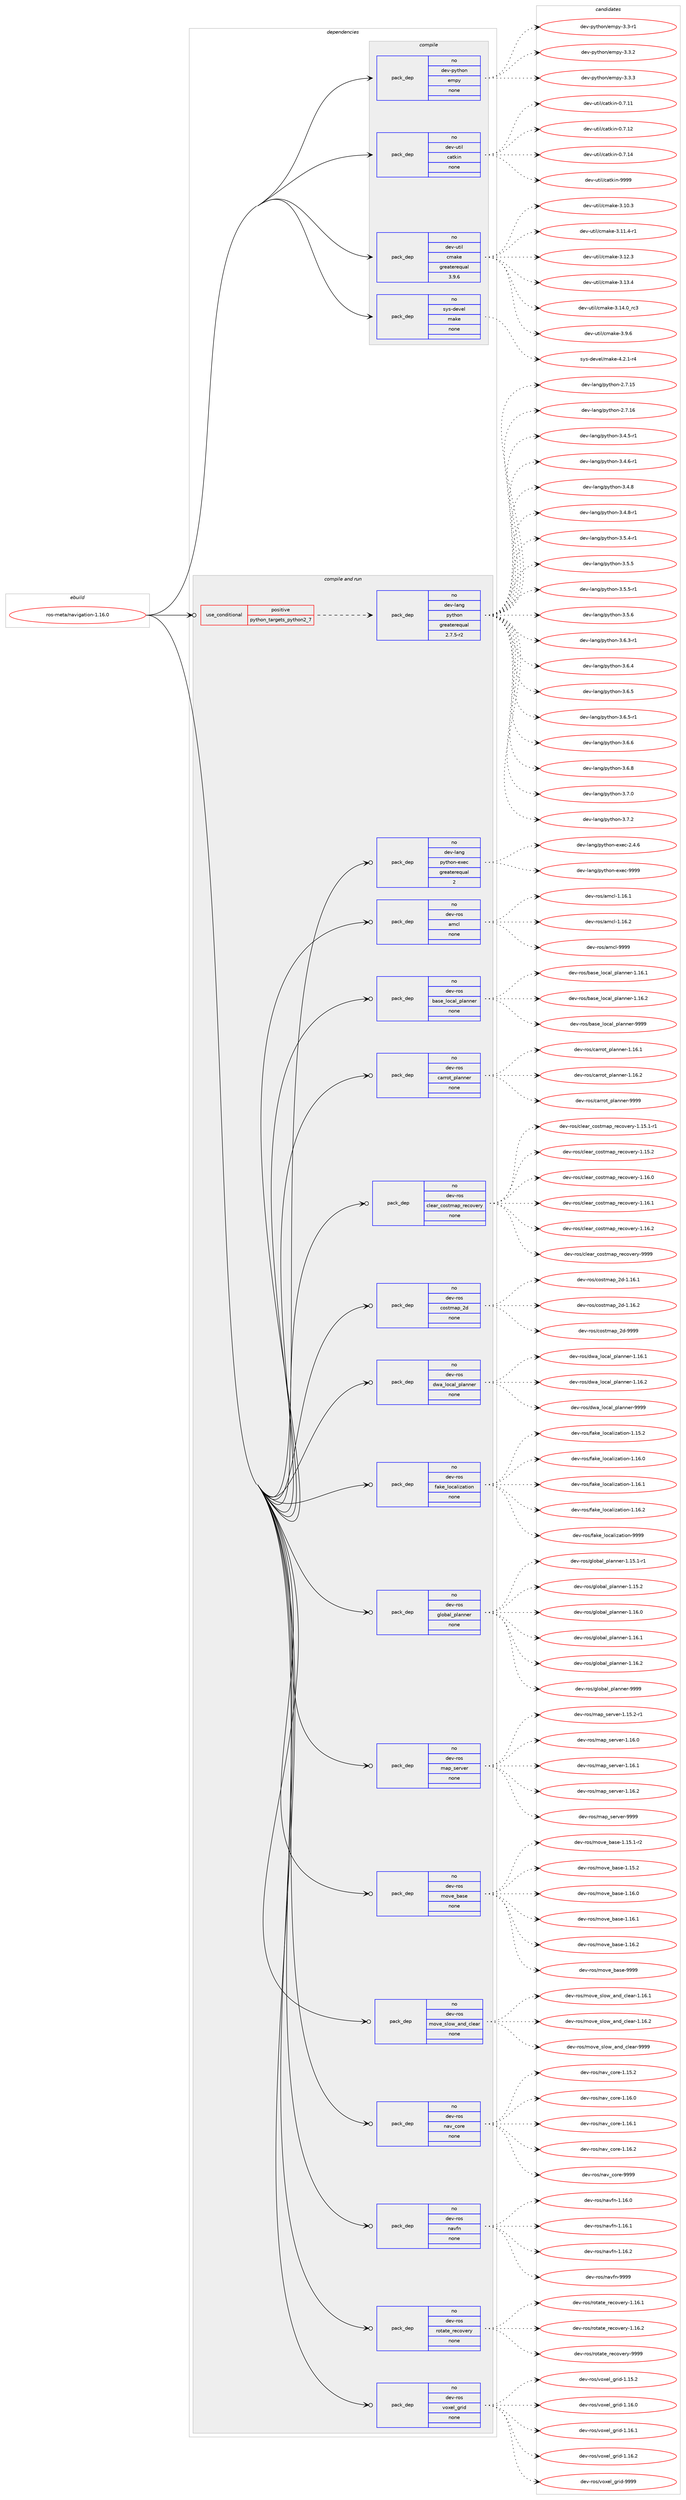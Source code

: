 digraph prolog {

# *************
# Graph options
# *************

newrank=true;
concentrate=true;
compound=true;
graph [rankdir=LR,fontname=Helvetica,fontsize=10,ranksep=1.5];#, ranksep=2.5, nodesep=0.2];
edge  [arrowhead=vee];
node  [fontname=Helvetica,fontsize=10];

# **********
# The ebuild
# **********

subgraph cluster_leftcol {
color=gray;
rank=same;
label=<<i>ebuild</i>>;
id [label="ros-meta/navigation-1.16.0", color=red, width=4, href="../ros-meta/navigation-1.16.0.svg"];
}

# ****************
# The dependencies
# ****************

subgraph cluster_midcol {
color=gray;
label=<<i>dependencies</i>>;
subgraph cluster_compile {
fillcolor="#eeeeee";
style=filled;
label=<<i>compile</i>>;
subgraph pack1203982 {
dependency1683268 [label=<<TABLE BORDER="0" CELLBORDER="1" CELLSPACING="0" CELLPADDING="4" WIDTH="220"><TR><TD ROWSPAN="6" CELLPADDING="30">pack_dep</TD></TR><TR><TD WIDTH="110">no</TD></TR><TR><TD>dev-python</TD></TR><TR><TD>empy</TD></TR><TR><TD>none</TD></TR><TR><TD></TD></TR></TABLE>>, shape=none, color=blue];
}
id:e -> dependency1683268:w [weight=20,style="solid",arrowhead="vee"];
subgraph pack1203983 {
dependency1683269 [label=<<TABLE BORDER="0" CELLBORDER="1" CELLSPACING="0" CELLPADDING="4" WIDTH="220"><TR><TD ROWSPAN="6" CELLPADDING="30">pack_dep</TD></TR><TR><TD WIDTH="110">no</TD></TR><TR><TD>dev-util</TD></TR><TR><TD>catkin</TD></TR><TR><TD>none</TD></TR><TR><TD></TD></TR></TABLE>>, shape=none, color=blue];
}
id:e -> dependency1683269:w [weight=20,style="solid",arrowhead="vee"];
subgraph pack1203984 {
dependency1683270 [label=<<TABLE BORDER="0" CELLBORDER="1" CELLSPACING="0" CELLPADDING="4" WIDTH="220"><TR><TD ROWSPAN="6" CELLPADDING="30">pack_dep</TD></TR><TR><TD WIDTH="110">no</TD></TR><TR><TD>dev-util</TD></TR><TR><TD>cmake</TD></TR><TR><TD>greaterequal</TD></TR><TR><TD>3.9.6</TD></TR></TABLE>>, shape=none, color=blue];
}
id:e -> dependency1683270:w [weight=20,style="solid",arrowhead="vee"];
subgraph pack1203985 {
dependency1683271 [label=<<TABLE BORDER="0" CELLBORDER="1" CELLSPACING="0" CELLPADDING="4" WIDTH="220"><TR><TD ROWSPAN="6" CELLPADDING="30">pack_dep</TD></TR><TR><TD WIDTH="110">no</TD></TR><TR><TD>sys-devel</TD></TR><TR><TD>make</TD></TR><TR><TD>none</TD></TR><TR><TD></TD></TR></TABLE>>, shape=none, color=blue];
}
id:e -> dependency1683271:w [weight=20,style="solid",arrowhead="vee"];
}
subgraph cluster_compileandrun {
fillcolor="#eeeeee";
style=filled;
label=<<i>compile and run</i>>;
subgraph cond451757 {
dependency1683272 [label=<<TABLE BORDER="0" CELLBORDER="1" CELLSPACING="0" CELLPADDING="4"><TR><TD ROWSPAN="3" CELLPADDING="10">use_conditional</TD></TR><TR><TD>positive</TD></TR><TR><TD>python_targets_python2_7</TD></TR></TABLE>>, shape=none, color=red];
subgraph pack1203986 {
dependency1683273 [label=<<TABLE BORDER="0" CELLBORDER="1" CELLSPACING="0" CELLPADDING="4" WIDTH="220"><TR><TD ROWSPAN="6" CELLPADDING="30">pack_dep</TD></TR><TR><TD WIDTH="110">no</TD></TR><TR><TD>dev-lang</TD></TR><TR><TD>python</TD></TR><TR><TD>greaterequal</TD></TR><TR><TD>2.7.5-r2</TD></TR></TABLE>>, shape=none, color=blue];
}
dependency1683272:e -> dependency1683273:w [weight=20,style="dashed",arrowhead="vee"];
}
id:e -> dependency1683272:w [weight=20,style="solid",arrowhead="odotvee"];
subgraph pack1203987 {
dependency1683274 [label=<<TABLE BORDER="0" CELLBORDER="1" CELLSPACING="0" CELLPADDING="4" WIDTH="220"><TR><TD ROWSPAN="6" CELLPADDING="30">pack_dep</TD></TR><TR><TD WIDTH="110">no</TD></TR><TR><TD>dev-lang</TD></TR><TR><TD>python-exec</TD></TR><TR><TD>greaterequal</TD></TR><TR><TD>2</TD></TR></TABLE>>, shape=none, color=blue];
}
id:e -> dependency1683274:w [weight=20,style="solid",arrowhead="odotvee"];
subgraph pack1203988 {
dependency1683275 [label=<<TABLE BORDER="0" CELLBORDER="1" CELLSPACING="0" CELLPADDING="4" WIDTH="220"><TR><TD ROWSPAN="6" CELLPADDING="30">pack_dep</TD></TR><TR><TD WIDTH="110">no</TD></TR><TR><TD>dev-ros</TD></TR><TR><TD>amcl</TD></TR><TR><TD>none</TD></TR><TR><TD></TD></TR></TABLE>>, shape=none, color=blue];
}
id:e -> dependency1683275:w [weight=20,style="solid",arrowhead="odotvee"];
subgraph pack1203989 {
dependency1683276 [label=<<TABLE BORDER="0" CELLBORDER="1" CELLSPACING="0" CELLPADDING="4" WIDTH="220"><TR><TD ROWSPAN="6" CELLPADDING="30">pack_dep</TD></TR><TR><TD WIDTH="110">no</TD></TR><TR><TD>dev-ros</TD></TR><TR><TD>base_local_planner</TD></TR><TR><TD>none</TD></TR><TR><TD></TD></TR></TABLE>>, shape=none, color=blue];
}
id:e -> dependency1683276:w [weight=20,style="solid",arrowhead="odotvee"];
subgraph pack1203990 {
dependency1683277 [label=<<TABLE BORDER="0" CELLBORDER="1" CELLSPACING="0" CELLPADDING="4" WIDTH="220"><TR><TD ROWSPAN="6" CELLPADDING="30">pack_dep</TD></TR><TR><TD WIDTH="110">no</TD></TR><TR><TD>dev-ros</TD></TR><TR><TD>carrot_planner</TD></TR><TR><TD>none</TD></TR><TR><TD></TD></TR></TABLE>>, shape=none, color=blue];
}
id:e -> dependency1683277:w [weight=20,style="solid",arrowhead="odotvee"];
subgraph pack1203991 {
dependency1683278 [label=<<TABLE BORDER="0" CELLBORDER="1" CELLSPACING="0" CELLPADDING="4" WIDTH="220"><TR><TD ROWSPAN="6" CELLPADDING="30">pack_dep</TD></TR><TR><TD WIDTH="110">no</TD></TR><TR><TD>dev-ros</TD></TR><TR><TD>clear_costmap_recovery</TD></TR><TR><TD>none</TD></TR><TR><TD></TD></TR></TABLE>>, shape=none, color=blue];
}
id:e -> dependency1683278:w [weight=20,style="solid",arrowhead="odotvee"];
subgraph pack1203992 {
dependency1683279 [label=<<TABLE BORDER="0" CELLBORDER="1" CELLSPACING="0" CELLPADDING="4" WIDTH="220"><TR><TD ROWSPAN="6" CELLPADDING="30">pack_dep</TD></TR><TR><TD WIDTH="110">no</TD></TR><TR><TD>dev-ros</TD></TR><TR><TD>costmap_2d</TD></TR><TR><TD>none</TD></TR><TR><TD></TD></TR></TABLE>>, shape=none, color=blue];
}
id:e -> dependency1683279:w [weight=20,style="solid",arrowhead="odotvee"];
subgraph pack1203993 {
dependency1683280 [label=<<TABLE BORDER="0" CELLBORDER="1" CELLSPACING="0" CELLPADDING="4" WIDTH="220"><TR><TD ROWSPAN="6" CELLPADDING="30">pack_dep</TD></TR><TR><TD WIDTH="110">no</TD></TR><TR><TD>dev-ros</TD></TR><TR><TD>dwa_local_planner</TD></TR><TR><TD>none</TD></TR><TR><TD></TD></TR></TABLE>>, shape=none, color=blue];
}
id:e -> dependency1683280:w [weight=20,style="solid",arrowhead="odotvee"];
subgraph pack1203994 {
dependency1683281 [label=<<TABLE BORDER="0" CELLBORDER="1" CELLSPACING="0" CELLPADDING="4" WIDTH="220"><TR><TD ROWSPAN="6" CELLPADDING="30">pack_dep</TD></TR><TR><TD WIDTH="110">no</TD></TR><TR><TD>dev-ros</TD></TR><TR><TD>fake_localization</TD></TR><TR><TD>none</TD></TR><TR><TD></TD></TR></TABLE>>, shape=none, color=blue];
}
id:e -> dependency1683281:w [weight=20,style="solid",arrowhead="odotvee"];
subgraph pack1203995 {
dependency1683282 [label=<<TABLE BORDER="0" CELLBORDER="1" CELLSPACING="0" CELLPADDING="4" WIDTH="220"><TR><TD ROWSPAN="6" CELLPADDING="30">pack_dep</TD></TR><TR><TD WIDTH="110">no</TD></TR><TR><TD>dev-ros</TD></TR><TR><TD>global_planner</TD></TR><TR><TD>none</TD></TR><TR><TD></TD></TR></TABLE>>, shape=none, color=blue];
}
id:e -> dependency1683282:w [weight=20,style="solid",arrowhead="odotvee"];
subgraph pack1203996 {
dependency1683283 [label=<<TABLE BORDER="0" CELLBORDER="1" CELLSPACING="0" CELLPADDING="4" WIDTH="220"><TR><TD ROWSPAN="6" CELLPADDING="30">pack_dep</TD></TR><TR><TD WIDTH="110">no</TD></TR><TR><TD>dev-ros</TD></TR><TR><TD>map_server</TD></TR><TR><TD>none</TD></TR><TR><TD></TD></TR></TABLE>>, shape=none, color=blue];
}
id:e -> dependency1683283:w [weight=20,style="solid",arrowhead="odotvee"];
subgraph pack1203997 {
dependency1683284 [label=<<TABLE BORDER="0" CELLBORDER="1" CELLSPACING="0" CELLPADDING="4" WIDTH="220"><TR><TD ROWSPAN="6" CELLPADDING="30">pack_dep</TD></TR><TR><TD WIDTH="110">no</TD></TR><TR><TD>dev-ros</TD></TR><TR><TD>move_base</TD></TR><TR><TD>none</TD></TR><TR><TD></TD></TR></TABLE>>, shape=none, color=blue];
}
id:e -> dependency1683284:w [weight=20,style="solid",arrowhead="odotvee"];
subgraph pack1203998 {
dependency1683285 [label=<<TABLE BORDER="0" CELLBORDER="1" CELLSPACING="0" CELLPADDING="4" WIDTH="220"><TR><TD ROWSPAN="6" CELLPADDING="30">pack_dep</TD></TR><TR><TD WIDTH="110">no</TD></TR><TR><TD>dev-ros</TD></TR><TR><TD>move_slow_and_clear</TD></TR><TR><TD>none</TD></TR><TR><TD></TD></TR></TABLE>>, shape=none, color=blue];
}
id:e -> dependency1683285:w [weight=20,style="solid",arrowhead="odotvee"];
subgraph pack1203999 {
dependency1683286 [label=<<TABLE BORDER="0" CELLBORDER="1" CELLSPACING="0" CELLPADDING="4" WIDTH="220"><TR><TD ROWSPAN="6" CELLPADDING="30">pack_dep</TD></TR><TR><TD WIDTH="110">no</TD></TR><TR><TD>dev-ros</TD></TR><TR><TD>nav_core</TD></TR><TR><TD>none</TD></TR><TR><TD></TD></TR></TABLE>>, shape=none, color=blue];
}
id:e -> dependency1683286:w [weight=20,style="solid",arrowhead="odotvee"];
subgraph pack1204000 {
dependency1683287 [label=<<TABLE BORDER="0" CELLBORDER="1" CELLSPACING="0" CELLPADDING="4" WIDTH="220"><TR><TD ROWSPAN="6" CELLPADDING="30">pack_dep</TD></TR><TR><TD WIDTH="110">no</TD></TR><TR><TD>dev-ros</TD></TR><TR><TD>navfn</TD></TR><TR><TD>none</TD></TR><TR><TD></TD></TR></TABLE>>, shape=none, color=blue];
}
id:e -> dependency1683287:w [weight=20,style="solid",arrowhead="odotvee"];
subgraph pack1204001 {
dependency1683288 [label=<<TABLE BORDER="0" CELLBORDER="1" CELLSPACING="0" CELLPADDING="4" WIDTH="220"><TR><TD ROWSPAN="6" CELLPADDING="30">pack_dep</TD></TR><TR><TD WIDTH="110">no</TD></TR><TR><TD>dev-ros</TD></TR><TR><TD>rotate_recovery</TD></TR><TR><TD>none</TD></TR><TR><TD></TD></TR></TABLE>>, shape=none, color=blue];
}
id:e -> dependency1683288:w [weight=20,style="solid",arrowhead="odotvee"];
subgraph pack1204002 {
dependency1683289 [label=<<TABLE BORDER="0" CELLBORDER="1" CELLSPACING="0" CELLPADDING="4" WIDTH="220"><TR><TD ROWSPAN="6" CELLPADDING="30">pack_dep</TD></TR><TR><TD WIDTH="110">no</TD></TR><TR><TD>dev-ros</TD></TR><TR><TD>voxel_grid</TD></TR><TR><TD>none</TD></TR><TR><TD></TD></TR></TABLE>>, shape=none, color=blue];
}
id:e -> dependency1683289:w [weight=20,style="solid",arrowhead="odotvee"];
}
subgraph cluster_run {
fillcolor="#eeeeee";
style=filled;
label=<<i>run</i>>;
}
}

# **************
# The candidates
# **************

subgraph cluster_choices {
rank=same;
color=gray;
label=<<i>candidates</i>>;

subgraph choice1203982 {
color=black;
nodesep=1;
choice1001011184511212111610411111047101109112121455146514511449 [label="dev-python/empy-3.3-r1", color=red, width=4,href="../dev-python/empy-3.3-r1.svg"];
choice1001011184511212111610411111047101109112121455146514650 [label="dev-python/empy-3.3.2", color=red, width=4,href="../dev-python/empy-3.3.2.svg"];
choice1001011184511212111610411111047101109112121455146514651 [label="dev-python/empy-3.3.3", color=red, width=4,href="../dev-python/empy-3.3.3.svg"];
dependency1683268:e -> choice1001011184511212111610411111047101109112121455146514511449:w [style=dotted,weight="100"];
dependency1683268:e -> choice1001011184511212111610411111047101109112121455146514650:w [style=dotted,weight="100"];
dependency1683268:e -> choice1001011184511212111610411111047101109112121455146514651:w [style=dotted,weight="100"];
}
subgraph choice1203983 {
color=black;
nodesep=1;
choice1001011184511711610510847999711610710511045484655464949 [label="dev-util/catkin-0.7.11", color=red, width=4,href="../dev-util/catkin-0.7.11.svg"];
choice1001011184511711610510847999711610710511045484655464950 [label="dev-util/catkin-0.7.12", color=red, width=4,href="../dev-util/catkin-0.7.12.svg"];
choice1001011184511711610510847999711610710511045484655464952 [label="dev-util/catkin-0.7.14", color=red, width=4,href="../dev-util/catkin-0.7.14.svg"];
choice100101118451171161051084799971161071051104557575757 [label="dev-util/catkin-9999", color=red, width=4,href="../dev-util/catkin-9999.svg"];
dependency1683269:e -> choice1001011184511711610510847999711610710511045484655464949:w [style=dotted,weight="100"];
dependency1683269:e -> choice1001011184511711610510847999711610710511045484655464950:w [style=dotted,weight="100"];
dependency1683269:e -> choice1001011184511711610510847999711610710511045484655464952:w [style=dotted,weight="100"];
dependency1683269:e -> choice100101118451171161051084799971161071051104557575757:w [style=dotted,weight="100"];
}
subgraph choice1203984 {
color=black;
nodesep=1;
choice1001011184511711610510847991099710710145514649484651 [label="dev-util/cmake-3.10.3", color=red, width=4,href="../dev-util/cmake-3.10.3.svg"];
choice10010111845117116105108479910997107101455146494946524511449 [label="dev-util/cmake-3.11.4-r1", color=red, width=4,href="../dev-util/cmake-3.11.4-r1.svg"];
choice1001011184511711610510847991099710710145514649504651 [label="dev-util/cmake-3.12.3", color=red, width=4,href="../dev-util/cmake-3.12.3.svg"];
choice1001011184511711610510847991099710710145514649514652 [label="dev-util/cmake-3.13.4", color=red, width=4,href="../dev-util/cmake-3.13.4.svg"];
choice1001011184511711610510847991099710710145514649524648951149951 [label="dev-util/cmake-3.14.0_rc3", color=red, width=4,href="../dev-util/cmake-3.14.0_rc3.svg"];
choice10010111845117116105108479910997107101455146574654 [label="dev-util/cmake-3.9.6", color=red, width=4,href="../dev-util/cmake-3.9.6.svg"];
dependency1683270:e -> choice1001011184511711610510847991099710710145514649484651:w [style=dotted,weight="100"];
dependency1683270:e -> choice10010111845117116105108479910997107101455146494946524511449:w [style=dotted,weight="100"];
dependency1683270:e -> choice1001011184511711610510847991099710710145514649504651:w [style=dotted,weight="100"];
dependency1683270:e -> choice1001011184511711610510847991099710710145514649514652:w [style=dotted,weight="100"];
dependency1683270:e -> choice1001011184511711610510847991099710710145514649524648951149951:w [style=dotted,weight="100"];
dependency1683270:e -> choice10010111845117116105108479910997107101455146574654:w [style=dotted,weight="100"];
}
subgraph choice1203985 {
color=black;
nodesep=1;
choice1151211154510010111810110847109971071014552465046494511452 [label="sys-devel/make-4.2.1-r4", color=red, width=4,href="../sys-devel/make-4.2.1-r4.svg"];
dependency1683271:e -> choice1151211154510010111810110847109971071014552465046494511452:w [style=dotted,weight="100"];
}
subgraph choice1203986 {
color=black;
nodesep=1;
choice10010111845108971101034711212111610411111045504655464953 [label="dev-lang/python-2.7.15", color=red, width=4,href="../dev-lang/python-2.7.15.svg"];
choice10010111845108971101034711212111610411111045504655464954 [label="dev-lang/python-2.7.16", color=red, width=4,href="../dev-lang/python-2.7.16.svg"];
choice1001011184510897110103471121211161041111104551465246534511449 [label="dev-lang/python-3.4.5-r1", color=red, width=4,href="../dev-lang/python-3.4.5-r1.svg"];
choice1001011184510897110103471121211161041111104551465246544511449 [label="dev-lang/python-3.4.6-r1", color=red, width=4,href="../dev-lang/python-3.4.6-r1.svg"];
choice100101118451089711010347112121116104111110455146524656 [label="dev-lang/python-3.4.8", color=red, width=4,href="../dev-lang/python-3.4.8.svg"];
choice1001011184510897110103471121211161041111104551465246564511449 [label="dev-lang/python-3.4.8-r1", color=red, width=4,href="../dev-lang/python-3.4.8-r1.svg"];
choice1001011184510897110103471121211161041111104551465346524511449 [label="dev-lang/python-3.5.4-r1", color=red, width=4,href="../dev-lang/python-3.5.4-r1.svg"];
choice100101118451089711010347112121116104111110455146534653 [label="dev-lang/python-3.5.5", color=red, width=4,href="../dev-lang/python-3.5.5.svg"];
choice1001011184510897110103471121211161041111104551465346534511449 [label="dev-lang/python-3.5.5-r1", color=red, width=4,href="../dev-lang/python-3.5.5-r1.svg"];
choice100101118451089711010347112121116104111110455146534654 [label="dev-lang/python-3.5.6", color=red, width=4,href="../dev-lang/python-3.5.6.svg"];
choice1001011184510897110103471121211161041111104551465446514511449 [label="dev-lang/python-3.6.3-r1", color=red, width=4,href="../dev-lang/python-3.6.3-r1.svg"];
choice100101118451089711010347112121116104111110455146544652 [label="dev-lang/python-3.6.4", color=red, width=4,href="../dev-lang/python-3.6.4.svg"];
choice100101118451089711010347112121116104111110455146544653 [label="dev-lang/python-3.6.5", color=red, width=4,href="../dev-lang/python-3.6.5.svg"];
choice1001011184510897110103471121211161041111104551465446534511449 [label="dev-lang/python-3.6.5-r1", color=red, width=4,href="../dev-lang/python-3.6.5-r1.svg"];
choice100101118451089711010347112121116104111110455146544654 [label="dev-lang/python-3.6.6", color=red, width=4,href="../dev-lang/python-3.6.6.svg"];
choice100101118451089711010347112121116104111110455146544656 [label="dev-lang/python-3.6.8", color=red, width=4,href="../dev-lang/python-3.6.8.svg"];
choice100101118451089711010347112121116104111110455146554648 [label="dev-lang/python-3.7.0", color=red, width=4,href="../dev-lang/python-3.7.0.svg"];
choice100101118451089711010347112121116104111110455146554650 [label="dev-lang/python-3.7.2", color=red, width=4,href="../dev-lang/python-3.7.2.svg"];
dependency1683273:e -> choice10010111845108971101034711212111610411111045504655464953:w [style=dotted,weight="100"];
dependency1683273:e -> choice10010111845108971101034711212111610411111045504655464954:w [style=dotted,weight="100"];
dependency1683273:e -> choice1001011184510897110103471121211161041111104551465246534511449:w [style=dotted,weight="100"];
dependency1683273:e -> choice1001011184510897110103471121211161041111104551465246544511449:w [style=dotted,weight="100"];
dependency1683273:e -> choice100101118451089711010347112121116104111110455146524656:w [style=dotted,weight="100"];
dependency1683273:e -> choice1001011184510897110103471121211161041111104551465246564511449:w [style=dotted,weight="100"];
dependency1683273:e -> choice1001011184510897110103471121211161041111104551465346524511449:w [style=dotted,weight="100"];
dependency1683273:e -> choice100101118451089711010347112121116104111110455146534653:w [style=dotted,weight="100"];
dependency1683273:e -> choice1001011184510897110103471121211161041111104551465346534511449:w [style=dotted,weight="100"];
dependency1683273:e -> choice100101118451089711010347112121116104111110455146534654:w [style=dotted,weight="100"];
dependency1683273:e -> choice1001011184510897110103471121211161041111104551465446514511449:w [style=dotted,weight="100"];
dependency1683273:e -> choice100101118451089711010347112121116104111110455146544652:w [style=dotted,weight="100"];
dependency1683273:e -> choice100101118451089711010347112121116104111110455146544653:w [style=dotted,weight="100"];
dependency1683273:e -> choice1001011184510897110103471121211161041111104551465446534511449:w [style=dotted,weight="100"];
dependency1683273:e -> choice100101118451089711010347112121116104111110455146544654:w [style=dotted,weight="100"];
dependency1683273:e -> choice100101118451089711010347112121116104111110455146544656:w [style=dotted,weight="100"];
dependency1683273:e -> choice100101118451089711010347112121116104111110455146554648:w [style=dotted,weight="100"];
dependency1683273:e -> choice100101118451089711010347112121116104111110455146554650:w [style=dotted,weight="100"];
}
subgraph choice1203987 {
color=black;
nodesep=1;
choice1001011184510897110103471121211161041111104510112010199455046524654 [label="dev-lang/python-exec-2.4.6", color=red, width=4,href="../dev-lang/python-exec-2.4.6.svg"];
choice10010111845108971101034711212111610411111045101120101994557575757 [label="dev-lang/python-exec-9999", color=red, width=4,href="../dev-lang/python-exec-9999.svg"];
dependency1683274:e -> choice1001011184510897110103471121211161041111104510112010199455046524654:w [style=dotted,weight="100"];
dependency1683274:e -> choice10010111845108971101034711212111610411111045101120101994557575757:w [style=dotted,weight="100"];
}
subgraph choice1203988 {
color=black;
nodesep=1;
choice1001011184511411111547971099910845494649544649 [label="dev-ros/amcl-1.16.1", color=red, width=4,href="../dev-ros/amcl-1.16.1.svg"];
choice1001011184511411111547971099910845494649544650 [label="dev-ros/amcl-1.16.2", color=red, width=4,href="../dev-ros/amcl-1.16.2.svg"];
choice100101118451141111154797109991084557575757 [label="dev-ros/amcl-9999", color=red, width=4,href="../dev-ros/amcl-9999.svg"];
dependency1683275:e -> choice1001011184511411111547971099910845494649544649:w [style=dotted,weight="100"];
dependency1683275:e -> choice1001011184511411111547971099910845494649544650:w [style=dotted,weight="100"];
dependency1683275:e -> choice100101118451141111154797109991084557575757:w [style=dotted,weight="100"];
}
subgraph choice1203989 {
color=black;
nodesep=1;
choice10010111845114111115479897115101951081119997108951121089711011010111445494649544649 [label="dev-ros/base_local_planner-1.16.1", color=red, width=4,href="../dev-ros/base_local_planner-1.16.1.svg"];
choice10010111845114111115479897115101951081119997108951121089711011010111445494649544650 [label="dev-ros/base_local_planner-1.16.2", color=red, width=4,href="../dev-ros/base_local_planner-1.16.2.svg"];
choice1001011184511411111547989711510195108111999710895112108971101101011144557575757 [label="dev-ros/base_local_planner-9999", color=red, width=4,href="../dev-ros/base_local_planner-9999.svg"];
dependency1683276:e -> choice10010111845114111115479897115101951081119997108951121089711011010111445494649544649:w [style=dotted,weight="100"];
dependency1683276:e -> choice10010111845114111115479897115101951081119997108951121089711011010111445494649544650:w [style=dotted,weight="100"];
dependency1683276:e -> choice1001011184511411111547989711510195108111999710895112108971101101011144557575757:w [style=dotted,weight="100"];
}
subgraph choice1203990 {
color=black;
nodesep=1;
choice10010111845114111115479997114114111116951121089711011010111445494649544649 [label="dev-ros/carrot_planner-1.16.1", color=red, width=4,href="../dev-ros/carrot_planner-1.16.1.svg"];
choice10010111845114111115479997114114111116951121089711011010111445494649544650 [label="dev-ros/carrot_planner-1.16.2", color=red, width=4,href="../dev-ros/carrot_planner-1.16.2.svg"];
choice1001011184511411111547999711411411111695112108971101101011144557575757 [label="dev-ros/carrot_planner-9999", color=red, width=4,href="../dev-ros/carrot_planner-9999.svg"];
dependency1683277:e -> choice10010111845114111115479997114114111116951121089711011010111445494649544649:w [style=dotted,weight="100"];
dependency1683277:e -> choice10010111845114111115479997114114111116951121089711011010111445494649544650:w [style=dotted,weight="100"];
dependency1683277:e -> choice1001011184511411111547999711411411111695112108971101101011144557575757:w [style=dotted,weight="100"];
}
subgraph choice1203991 {
color=black;
nodesep=1;
choice100101118451141111154799108101971149599111115116109971129511410199111118101114121454946495346494511449 [label="dev-ros/clear_costmap_recovery-1.15.1-r1", color=red, width=4,href="../dev-ros/clear_costmap_recovery-1.15.1-r1.svg"];
choice10010111845114111115479910810197114959911111511610997112951141019911111810111412145494649534650 [label="dev-ros/clear_costmap_recovery-1.15.2", color=red, width=4,href="../dev-ros/clear_costmap_recovery-1.15.2.svg"];
choice10010111845114111115479910810197114959911111511610997112951141019911111810111412145494649544648 [label="dev-ros/clear_costmap_recovery-1.16.0", color=red, width=4,href="../dev-ros/clear_costmap_recovery-1.16.0.svg"];
choice10010111845114111115479910810197114959911111511610997112951141019911111810111412145494649544649 [label="dev-ros/clear_costmap_recovery-1.16.1", color=red, width=4,href="../dev-ros/clear_costmap_recovery-1.16.1.svg"];
choice10010111845114111115479910810197114959911111511610997112951141019911111810111412145494649544650 [label="dev-ros/clear_costmap_recovery-1.16.2", color=red, width=4,href="../dev-ros/clear_costmap_recovery-1.16.2.svg"];
choice1001011184511411111547991081019711495991111151161099711295114101991111181011141214557575757 [label="dev-ros/clear_costmap_recovery-9999", color=red, width=4,href="../dev-ros/clear_costmap_recovery-9999.svg"];
dependency1683278:e -> choice100101118451141111154799108101971149599111115116109971129511410199111118101114121454946495346494511449:w [style=dotted,weight="100"];
dependency1683278:e -> choice10010111845114111115479910810197114959911111511610997112951141019911111810111412145494649534650:w [style=dotted,weight="100"];
dependency1683278:e -> choice10010111845114111115479910810197114959911111511610997112951141019911111810111412145494649544648:w [style=dotted,weight="100"];
dependency1683278:e -> choice10010111845114111115479910810197114959911111511610997112951141019911111810111412145494649544649:w [style=dotted,weight="100"];
dependency1683278:e -> choice10010111845114111115479910810197114959911111511610997112951141019911111810111412145494649544650:w [style=dotted,weight="100"];
dependency1683278:e -> choice1001011184511411111547991081019711495991111151161099711295114101991111181011141214557575757:w [style=dotted,weight="100"];
}
subgraph choice1203992 {
color=black;
nodesep=1;
choice10010111845114111115479911111511610997112955010045494649544649 [label="dev-ros/costmap_2d-1.16.1", color=red, width=4,href="../dev-ros/costmap_2d-1.16.1.svg"];
choice10010111845114111115479911111511610997112955010045494649544650 [label="dev-ros/costmap_2d-1.16.2", color=red, width=4,href="../dev-ros/costmap_2d-1.16.2.svg"];
choice1001011184511411111547991111151161099711295501004557575757 [label="dev-ros/costmap_2d-9999", color=red, width=4,href="../dev-ros/costmap_2d-9999.svg"];
dependency1683279:e -> choice10010111845114111115479911111511610997112955010045494649544649:w [style=dotted,weight="100"];
dependency1683279:e -> choice10010111845114111115479911111511610997112955010045494649544650:w [style=dotted,weight="100"];
dependency1683279:e -> choice1001011184511411111547991111151161099711295501004557575757:w [style=dotted,weight="100"];
}
subgraph choice1203993 {
color=black;
nodesep=1;
choice100101118451141111154710011997951081119997108951121089711011010111445494649544649 [label="dev-ros/dwa_local_planner-1.16.1", color=red, width=4,href="../dev-ros/dwa_local_planner-1.16.1.svg"];
choice100101118451141111154710011997951081119997108951121089711011010111445494649544650 [label="dev-ros/dwa_local_planner-1.16.2", color=red, width=4,href="../dev-ros/dwa_local_planner-1.16.2.svg"];
choice10010111845114111115471001199795108111999710895112108971101101011144557575757 [label="dev-ros/dwa_local_planner-9999", color=red, width=4,href="../dev-ros/dwa_local_planner-9999.svg"];
dependency1683280:e -> choice100101118451141111154710011997951081119997108951121089711011010111445494649544649:w [style=dotted,weight="100"];
dependency1683280:e -> choice100101118451141111154710011997951081119997108951121089711011010111445494649544650:w [style=dotted,weight="100"];
dependency1683280:e -> choice10010111845114111115471001199795108111999710895112108971101101011144557575757:w [style=dotted,weight="100"];
}
subgraph choice1203994 {
color=black;
nodesep=1;
choice1001011184511411111547102971071019510811199971081051229711610511111045494649534650 [label="dev-ros/fake_localization-1.15.2", color=red, width=4,href="../dev-ros/fake_localization-1.15.2.svg"];
choice1001011184511411111547102971071019510811199971081051229711610511111045494649544648 [label="dev-ros/fake_localization-1.16.0", color=red, width=4,href="../dev-ros/fake_localization-1.16.0.svg"];
choice1001011184511411111547102971071019510811199971081051229711610511111045494649544649 [label="dev-ros/fake_localization-1.16.1", color=red, width=4,href="../dev-ros/fake_localization-1.16.1.svg"];
choice1001011184511411111547102971071019510811199971081051229711610511111045494649544650 [label="dev-ros/fake_localization-1.16.2", color=red, width=4,href="../dev-ros/fake_localization-1.16.2.svg"];
choice100101118451141111154710297107101951081119997108105122971161051111104557575757 [label="dev-ros/fake_localization-9999", color=red, width=4,href="../dev-ros/fake_localization-9999.svg"];
dependency1683281:e -> choice1001011184511411111547102971071019510811199971081051229711610511111045494649534650:w [style=dotted,weight="100"];
dependency1683281:e -> choice1001011184511411111547102971071019510811199971081051229711610511111045494649544648:w [style=dotted,weight="100"];
dependency1683281:e -> choice1001011184511411111547102971071019510811199971081051229711610511111045494649544649:w [style=dotted,weight="100"];
dependency1683281:e -> choice1001011184511411111547102971071019510811199971081051229711610511111045494649544650:w [style=dotted,weight="100"];
dependency1683281:e -> choice100101118451141111154710297107101951081119997108105122971161051111104557575757:w [style=dotted,weight="100"];
}
subgraph choice1203995 {
color=black;
nodesep=1;
choice100101118451141111154710310811198971089511210897110110101114454946495346494511449 [label="dev-ros/global_planner-1.15.1-r1", color=red, width=4,href="../dev-ros/global_planner-1.15.1-r1.svg"];
choice10010111845114111115471031081119897108951121089711011010111445494649534650 [label="dev-ros/global_planner-1.15.2", color=red, width=4,href="../dev-ros/global_planner-1.15.2.svg"];
choice10010111845114111115471031081119897108951121089711011010111445494649544648 [label="dev-ros/global_planner-1.16.0", color=red, width=4,href="../dev-ros/global_planner-1.16.0.svg"];
choice10010111845114111115471031081119897108951121089711011010111445494649544649 [label="dev-ros/global_planner-1.16.1", color=red, width=4,href="../dev-ros/global_planner-1.16.1.svg"];
choice10010111845114111115471031081119897108951121089711011010111445494649544650 [label="dev-ros/global_planner-1.16.2", color=red, width=4,href="../dev-ros/global_planner-1.16.2.svg"];
choice1001011184511411111547103108111989710895112108971101101011144557575757 [label="dev-ros/global_planner-9999", color=red, width=4,href="../dev-ros/global_planner-9999.svg"];
dependency1683282:e -> choice100101118451141111154710310811198971089511210897110110101114454946495346494511449:w [style=dotted,weight="100"];
dependency1683282:e -> choice10010111845114111115471031081119897108951121089711011010111445494649534650:w [style=dotted,weight="100"];
dependency1683282:e -> choice10010111845114111115471031081119897108951121089711011010111445494649544648:w [style=dotted,weight="100"];
dependency1683282:e -> choice10010111845114111115471031081119897108951121089711011010111445494649544649:w [style=dotted,weight="100"];
dependency1683282:e -> choice10010111845114111115471031081119897108951121089711011010111445494649544650:w [style=dotted,weight="100"];
dependency1683282:e -> choice1001011184511411111547103108111989710895112108971101101011144557575757:w [style=dotted,weight="100"];
}
subgraph choice1203996 {
color=black;
nodesep=1;
choice10010111845114111115471099711295115101114118101114454946495346504511449 [label="dev-ros/map_server-1.15.2-r1", color=red, width=4,href="../dev-ros/map_server-1.15.2-r1.svg"];
choice1001011184511411111547109971129511510111411810111445494649544648 [label="dev-ros/map_server-1.16.0", color=red, width=4,href="../dev-ros/map_server-1.16.0.svg"];
choice1001011184511411111547109971129511510111411810111445494649544649 [label="dev-ros/map_server-1.16.1", color=red, width=4,href="../dev-ros/map_server-1.16.1.svg"];
choice1001011184511411111547109971129511510111411810111445494649544650 [label="dev-ros/map_server-1.16.2", color=red, width=4,href="../dev-ros/map_server-1.16.2.svg"];
choice100101118451141111154710997112951151011141181011144557575757 [label="dev-ros/map_server-9999", color=red, width=4,href="../dev-ros/map_server-9999.svg"];
dependency1683283:e -> choice10010111845114111115471099711295115101114118101114454946495346504511449:w [style=dotted,weight="100"];
dependency1683283:e -> choice1001011184511411111547109971129511510111411810111445494649544648:w [style=dotted,weight="100"];
dependency1683283:e -> choice1001011184511411111547109971129511510111411810111445494649544649:w [style=dotted,weight="100"];
dependency1683283:e -> choice1001011184511411111547109971129511510111411810111445494649544650:w [style=dotted,weight="100"];
dependency1683283:e -> choice100101118451141111154710997112951151011141181011144557575757:w [style=dotted,weight="100"];
}
subgraph choice1203997 {
color=black;
nodesep=1;
choice1001011184511411111547109111118101959897115101454946495346494511450 [label="dev-ros/move_base-1.15.1-r2", color=red, width=4,href="../dev-ros/move_base-1.15.1-r2.svg"];
choice100101118451141111154710911111810195989711510145494649534650 [label="dev-ros/move_base-1.15.2", color=red, width=4,href="../dev-ros/move_base-1.15.2.svg"];
choice100101118451141111154710911111810195989711510145494649544648 [label="dev-ros/move_base-1.16.0", color=red, width=4,href="../dev-ros/move_base-1.16.0.svg"];
choice100101118451141111154710911111810195989711510145494649544649 [label="dev-ros/move_base-1.16.1", color=red, width=4,href="../dev-ros/move_base-1.16.1.svg"];
choice100101118451141111154710911111810195989711510145494649544650 [label="dev-ros/move_base-1.16.2", color=red, width=4,href="../dev-ros/move_base-1.16.2.svg"];
choice10010111845114111115471091111181019598971151014557575757 [label="dev-ros/move_base-9999", color=red, width=4,href="../dev-ros/move_base-9999.svg"];
dependency1683284:e -> choice1001011184511411111547109111118101959897115101454946495346494511450:w [style=dotted,weight="100"];
dependency1683284:e -> choice100101118451141111154710911111810195989711510145494649534650:w [style=dotted,weight="100"];
dependency1683284:e -> choice100101118451141111154710911111810195989711510145494649544648:w [style=dotted,weight="100"];
dependency1683284:e -> choice100101118451141111154710911111810195989711510145494649544649:w [style=dotted,weight="100"];
dependency1683284:e -> choice100101118451141111154710911111810195989711510145494649544650:w [style=dotted,weight="100"];
dependency1683284:e -> choice10010111845114111115471091111181019598971151014557575757:w [style=dotted,weight="100"];
}
subgraph choice1203998 {
color=black;
nodesep=1;
choice100101118451141111154710911111810195115108111119959711010095991081019711445494649544649 [label="dev-ros/move_slow_and_clear-1.16.1", color=red, width=4,href="../dev-ros/move_slow_and_clear-1.16.1.svg"];
choice100101118451141111154710911111810195115108111119959711010095991081019711445494649544650 [label="dev-ros/move_slow_and_clear-1.16.2", color=red, width=4,href="../dev-ros/move_slow_and_clear-1.16.2.svg"];
choice10010111845114111115471091111181019511510811111995971101009599108101971144557575757 [label="dev-ros/move_slow_and_clear-9999", color=red, width=4,href="../dev-ros/move_slow_and_clear-9999.svg"];
dependency1683285:e -> choice100101118451141111154710911111810195115108111119959711010095991081019711445494649544649:w [style=dotted,weight="100"];
dependency1683285:e -> choice100101118451141111154710911111810195115108111119959711010095991081019711445494649544650:w [style=dotted,weight="100"];
dependency1683285:e -> choice10010111845114111115471091111181019511510811111995971101009599108101971144557575757:w [style=dotted,weight="100"];
}
subgraph choice1203999 {
color=black;
nodesep=1;
choice100101118451141111154711097118959911111410145494649534650 [label="dev-ros/nav_core-1.15.2", color=red, width=4,href="../dev-ros/nav_core-1.15.2.svg"];
choice100101118451141111154711097118959911111410145494649544648 [label="dev-ros/nav_core-1.16.0", color=red, width=4,href="../dev-ros/nav_core-1.16.0.svg"];
choice100101118451141111154711097118959911111410145494649544649 [label="dev-ros/nav_core-1.16.1", color=red, width=4,href="../dev-ros/nav_core-1.16.1.svg"];
choice100101118451141111154711097118959911111410145494649544650 [label="dev-ros/nav_core-1.16.2", color=red, width=4,href="../dev-ros/nav_core-1.16.2.svg"];
choice10010111845114111115471109711895991111141014557575757 [label="dev-ros/nav_core-9999", color=red, width=4,href="../dev-ros/nav_core-9999.svg"];
dependency1683286:e -> choice100101118451141111154711097118959911111410145494649534650:w [style=dotted,weight="100"];
dependency1683286:e -> choice100101118451141111154711097118959911111410145494649544648:w [style=dotted,weight="100"];
dependency1683286:e -> choice100101118451141111154711097118959911111410145494649544649:w [style=dotted,weight="100"];
dependency1683286:e -> choice100101118451141111154711097118959911111410145494649544650:w [style=dotted,weight="100"];
dependency1683286:e -> choice10010111845114111115471109711895991111141014557575757:w [style=dotted,weight="100"];
}
subgraph choice1204000 {
color=black;
nodesep=1;
choice10010111845114111115471109711810211045494649544648 [label="dev-ros/navfn-1.16.0", color=red, width=4,href="../dev-ros/navfn-1.16.0.svg"];
choice10010111845114111115471109711810211045494649544649 [label="dev-ros/navfn-1.16.1", color=red, width=4,href="../dev-ros/navfn-1.16.1.svg"];
choice10010111845114111115471109711810211045494649544650 [label="dev-ros/navfn-1.16.2", color=red, width=4,href="../dev-ros/navfn-1.16.2.svg"];
choice1001011184511411111547110971181021104557575757 [label="dev-ros/navfn-9999", color=red, width=4,href="../dev-ros/navfn-9999.svg"];
dependency1683287:e -> choice10010111845114111115471109711810211045494649544648:w [style=dotted,weight="100"];
dependency1683287:e -> choice10010111845114111115471109711810211045494649544649:w [style=dotted,weight="100"];
dependency1683287:e -> choice10010111845114111115471109711810211045494649544650:w [style=dotted,weight="100"];
dependency1683287:e -> choice1001011184511411111547110971181021104557575757:w [style=dotted,weight="100"];
}
subgraph choice1204001 {
color=black;
nodesep=1;
choice100101118451141111154711411111697116101951141019911111810111412145494649544649 [label="dev-ros/rotate_recovery-1.16.1", color=red, width=4,href="../dev-ros/rotate_recovery-1.16.1.svg"];
choice100101118451141111154711411111697116101951141019911111810111412145494649544650 [label="dev-ros/rotate_recovery-1.16.2", color=red, width=4,href="../dev-ros/rotate_recovery-1.16.2.svg"];
choice10010111845114111115471141111169711610195114101991111181011141214557575757 [label="dev-ros/rotate_recovery-9999", color=red, width=4,href="../dev-ros/rotate_recovery-9999.svg"];
dependency1683288:e -> choice100101118451141111154711411111697116101951141019911111810111412145494649544649:w [style=dotted,weight="100"];
dependency1683288:e -> choice100101118451141111154711411111697116101951141019911111810111412145494649544650:w [style=dotted,weight="100"];
dependency1683288:e -> choice10010111845114111115471141111169711610195114101991111181011141214557575757:w [style=dotted,weight="100"];
}
subgraph choice1204002 {
color=black;
nodesep=1;
choice10010111845114111115471181111201011089510311410510045494649534650 [label="dev-ros/voxel_grid-1.15.2", color=red, width=4,href="../dev-ros/voxel_grid-1.15.2.svg"];
choice10010111845114111115471181111201011089510311410510045494649544648 [label="dev-ros/voxel_grid-1.16.0", color=red, width=4,href="../dev-ros/voxel_grid-1.16.0.svg"];
choice10010111845114111115471181111201011089510311410510045494649544649 [label="dev-ros/voxel_grid-1.16.1", color=red, width=4,href="../dev-ros/voxel_grid-1.16.1.svg"];
choice10010111845114111115471181111201011089510311410510045494649544650 [label="dev-ros/voxel_grid-1.16.2", color=red, width=4,href="../dev-ros/voxel_grid-1.16.2.svg"];
choice1001011184511411111547118111120101108951031141051004557575757 [label="dev-ros/voxel_grid-9999", color=red, width=4,href="../dev-ros/voxel_grid-9999.svg"];
dependency1683289:e -> choice10010111845114111115471181111201011089510311410510045494649534650:w [style=dotted,weight="100"];
dependency1683289:e -> choice10010111845114111115471181111201011089510311410510045494649544648:w [style=dotted,weight="100"];
dependency1683289:e -> choice10010111845114111115471181111201011089510311410510045494649544649:w [style=dotted,weight="100"];
dependency1683289:e -> choice10010111845114111115471181111201011089510311410510045494649544650:w [style=dotted,weight="100"];
dependency1683289:e -> choice1001011184511411111547118111120101108951031141051004557575757:w [style=dotted,weight="100"];
}
}

}
